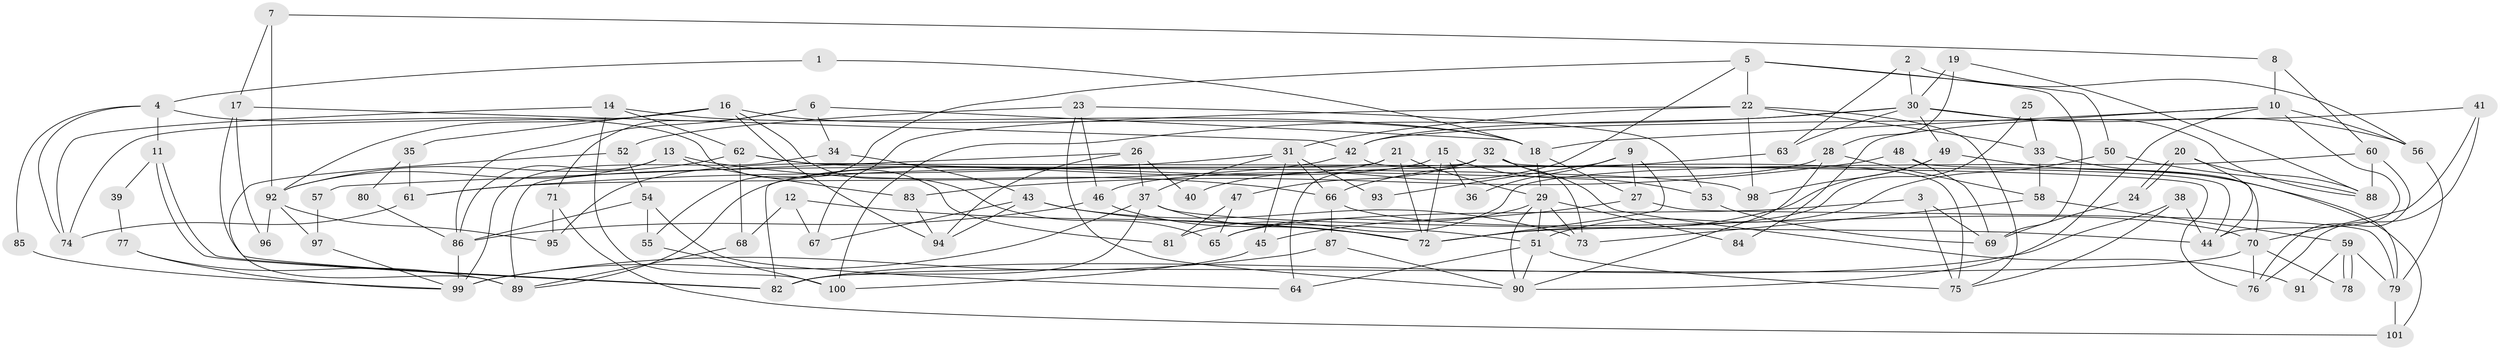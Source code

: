 // coarse degree distribution, {7: 0.15151515151515152, 9: 0.06060606060606061, 5: 0.21212121212121213, 4: 0.09090909090909091, 10: 0.12121212121212122, 6: 0.12121212121212122, 8: 0.12121212121212122, 17: 0.030303030303030304, 2: 0.06060606060606061, 3: 0.030303030303030304}
// Generated by graph-tools (version 1.1) at 2025/51/03/04/25 22:51:23]
// undirected, 101 vertices, 202 edges
graph export_dot {
  node [color=gray90,style=filled];
  1;
  2;
  3;
  4;
  5;
  6;
  7;
  8;
  9;
  10;
  11;
  12;
  13;
  14;
  15;
  16;
  17;
  18;
  19;
  20;
  21;
  22;
  23;
  24;
  25;
  26;
  27;
  28;
  29;
  30;
  31;
  32;
  33;
  34;
  35;
  36;
  37;
  38;
  39;
  40;
  41;
  42;
  43;
  44;
  45;
  46;
  47;
  48;
  49;
  50;
  51;
  52;
  53;
  54;
  55;
  56;
  57;
  58;
  59;
  60;
  61;
  62;
  63;
  64;
  65;
  66;
  67;
  68;
  69;
  70;
  71;
  72;
  73;
  74;
  75;
  76;
  77;
  78;
  79;
  80;
  81;
  82;
  83;
  84;
  85;
  86;
  87;
  88;
  89;
  90;
  91;
  92;
  93;
  94;
  95;
  96;
  97;
  98;
  99;
  100;
  101;
  1 -- 18;
  1 -- 4;
  2 -- 30;
  2 -- 56;
  2 -- 63;
  3 -- 69;
  3 -- 75;
  3 -- 65;
  4 -- 74;
  4 -- 81;
  4 -- 11;
  4 -- 85;
  5 -- 22;
  5 -- 50;
  5 -- 40;
  5 -- 55;
  5 -- 69;
  6 -- 71;
  6 -- 34;
  6 -- 18;
  6 -- 86;
  7 -- 8;
  7 -- 17;
  7 -- 92;
  8 -- 60;
  8 -- 10;
  9 -- 72;
  9 -- 27;
  9 -- 36;
  9 -- 93;
  10 -- 44;
  10 -- 90;
  10 -- 18;
  10 -- 56;
  10 -- 84;
  11 -- 82;
  11 -- 82;
  11 -- 39;
  12 -- 72;
  12 -- 67;
  12 -- 68;
  13 -- 66;
  13 -- 92;
  13 -- 83;
  13 -- 86;
  14 -- 18;
  14 -- 74;
  14 -- 62;
  14 -- 100;
  15 -- 72;
  15 -- 89;
  15 -- 36;
  15 -- 53;
  16 -- 65;
  16 -- 18;
  16 -- 35;
  16 -- 74;
  16 -- 92;
  16 -- 94;
  17 -- 82;
  17 -- 42;
  17 -- 96;
  18 -- 27;
  18 -- 29;
  19 -- 88;
  19 -- 28;
  19 -- 30;
  20 -- 24;
  20 -- 24;
  20 -- 44;
  20 -- 88;
  21 -- 72;
  21 -- 29;
  21 -- 89;
  21 -- 95;
  22 -- 75;
  22 -- 33;
  22 -- 31;
  22 -- 67;
  22 -- 98;
  23 -- 52;
  23 -- 46;
  23 -- 53;
  23 -- 90;
  24 -- 69;
  25 -- 33;
  25 -- 72;
  26 -- 37;
  26 -- 94;
  26 -- 40;
  26 -- 57;
  27 -- 79;
  27 -- 45;
  28 -- 90;
  28 -- 46;
  28 -- 58;
  29 -- 73;
  29 -- 51;
  29 -- 65;
  29 -- 84;
  29 -- 90;
  30 -- 100;
  30 -- 42;
  30 -- 49;
  30 -- 56;
  30 -- 63;
  30 -- 88;
  31 -- 66;
  31 -- 37;
  31 -- 45;
  31 -- 61;
  31 -- 93;
  32 -- 82;
  32 -- 64;
  32 -- 44;
  32 -- 47;
  32 -- 73;
  32 -- 91;
  33 -- 58;
  33 -- 79;
  34 -- 99;
  34 -- 43;
  35 -- 61;
  35 -- 80;
  37 -- 82;
  37 -- 44;
  37 -- 72;
  37 -- 99;
  38 -- 75;
  38 -- 44;
  38 -- 82;
  39 -- 77;
  41 -- 70;
  41 -- 76;
  41 -- 42;
  42 -- 61;
  42 -- 75;
  43 -- 51;
  43 -- 94;
  43 -- 67;
  43 -- 73;
  45 -- 100;
  46 -- 86;
  46 -- 72;
  47 -- 65;
  47 -- 81;
  48 -- 69;
  48 -- 70;
  48 -- 83;
  49 -- 98;
  49 -- 72;
  49 -- 101;
  50 -- 51;
  50 -- 88;
  51 -- 90;
  51 -- 64;
  51 -- 75;
  52 -- 89;
  52 -- 54;
  53 -- 69;
  54 -- 86;
  54 -- 55;
  54 -- 64;
  55 -- 100;
  56 -- 79;
  57 -- 97;
  58 -- 73;
  58 -- 59;
  59 -- 78;
  59 -- 78;
  59 -- 79;
  59 -- 91;
  60 -- 76;
  60 -- 88;
  60 -- 81;
  61 -- 74;
  62 -- 92;
  62 -- 68;
  62 -- 76;
  62 -- 98;
  63 -- 66;
  66 -- 87;
  66 -- 70;
  68 -- 89;
  70 -- 82;
  70 -- 76;
  70 -- 78;
  71 -- 101;
  71 -- 95;
  77 -- 99;
  77 -- 89;
  79 -- 101;
  80 -- 86;
  83 -- 94;
  85 -- 99;
  86 -- 99;
  87 -- 90;
  87 -- 99;
  92 -- 95;
  92 -- 96;
  92 -- 97;
  97 -- 99;
}
